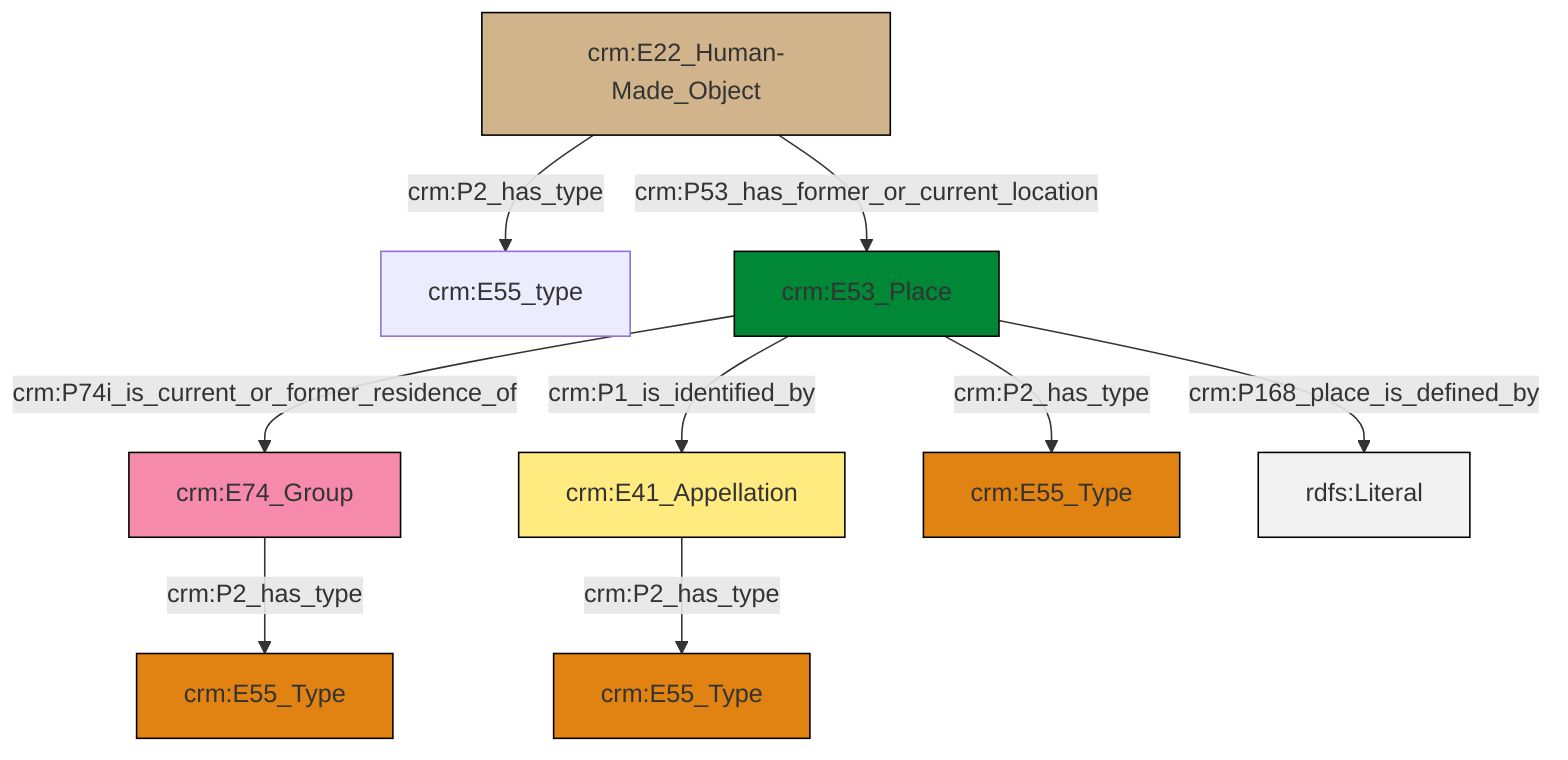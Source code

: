 graph TD
classDef Literal fill:#f2f2f2,stroke:#000000;
classDef CRM_Entity fill:#FFFFFF,stroke:#000000;
classDef Temporal_Entity fill:#00C9E6, stroke:#000000;
classDef Type fill:#E18312, stroke:#000000;
classDef Time-Span fill:#2C9C91, stroke:#000000;
classDef Appellation fill:#FFEB7F, stroke:#000000;
classDef Place fill:#008836, stroke:#000000;
classDef Persistent_Item fill:#B266B2, stroke:#000000;
classDef Conceptual_Object fill:#FFD700, stroke:#000000;
classDef Physical_Thing fill:#D2B48C, stroke:#000000;
classDef Actor fill:#f58aad, stroke:#000000;
classDef PC_Classes fill:#4ce600, stroke:#000000;
classDef Multi fill:#cccccc,stroke:#000000;

0["crm:E22_Human-Made_Object"]:::Physical_Thing -->|crm:P2_has_type| 1["crm:E55_type"]:::Default
2["crm:E53_Place"]:::Place -->|crm:P74i_is_current_or_former_residence_of| 6["crm:E74_Group"]:::Actor
2["crm:E53_Place"]:::Place -->|crm:P1_is_identified_by| 7["crm:E41_Appellation"]:::Appellation
2["crm:E53_Place"]:::Place -->|crm:P168_place_is_defined_by| 12[rdfs:Literal]:::Literal
7["crm:E41_Appellation"]:::Appellation -->|crm:P2_has_type| 10["crm:E55_Type"]:::Type
0["crm:E22_Human-Made_Object"]:::Physical_Thing -->|crm:P53_has_former_or_current_location| 2["crm:E53_Place"]:::Place
2["crm:E53_Place"]:::Place -->|crm:P2_has_type| 8["crm:E55_Type"]:::Type
6["crm:E74_Group"]:::Actor -->|crm:P2_has_type| 4["crm:E55_Type"]:::Type